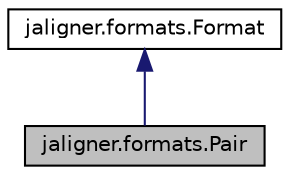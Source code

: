 digraph "jaligner.formats.Pair"
{
  edge [fontname="Helvetica",fontsize="10",labelfontname="Helvetica",labelfontsize="10"];
  node [fontname="Helvetica",fontsize="10",shape=record];
  Node1 [label="jaligner.formats.Pair",height=0.2,width=0.4,color="black", fillcolor="grey75", style="filled" fontcolor="black"];
  Node2 -> Node1 [dir="back",color="midnightblue",fontsize="10",style="solid",fontname="Helvetica"];
  Node2 [label="jaligner.formats.Format",height=0.2,width=0.4,color="black", fillcolor="white", style="filled",URL="$classjaligner_1_1formats_1_1_format.html"];
}
